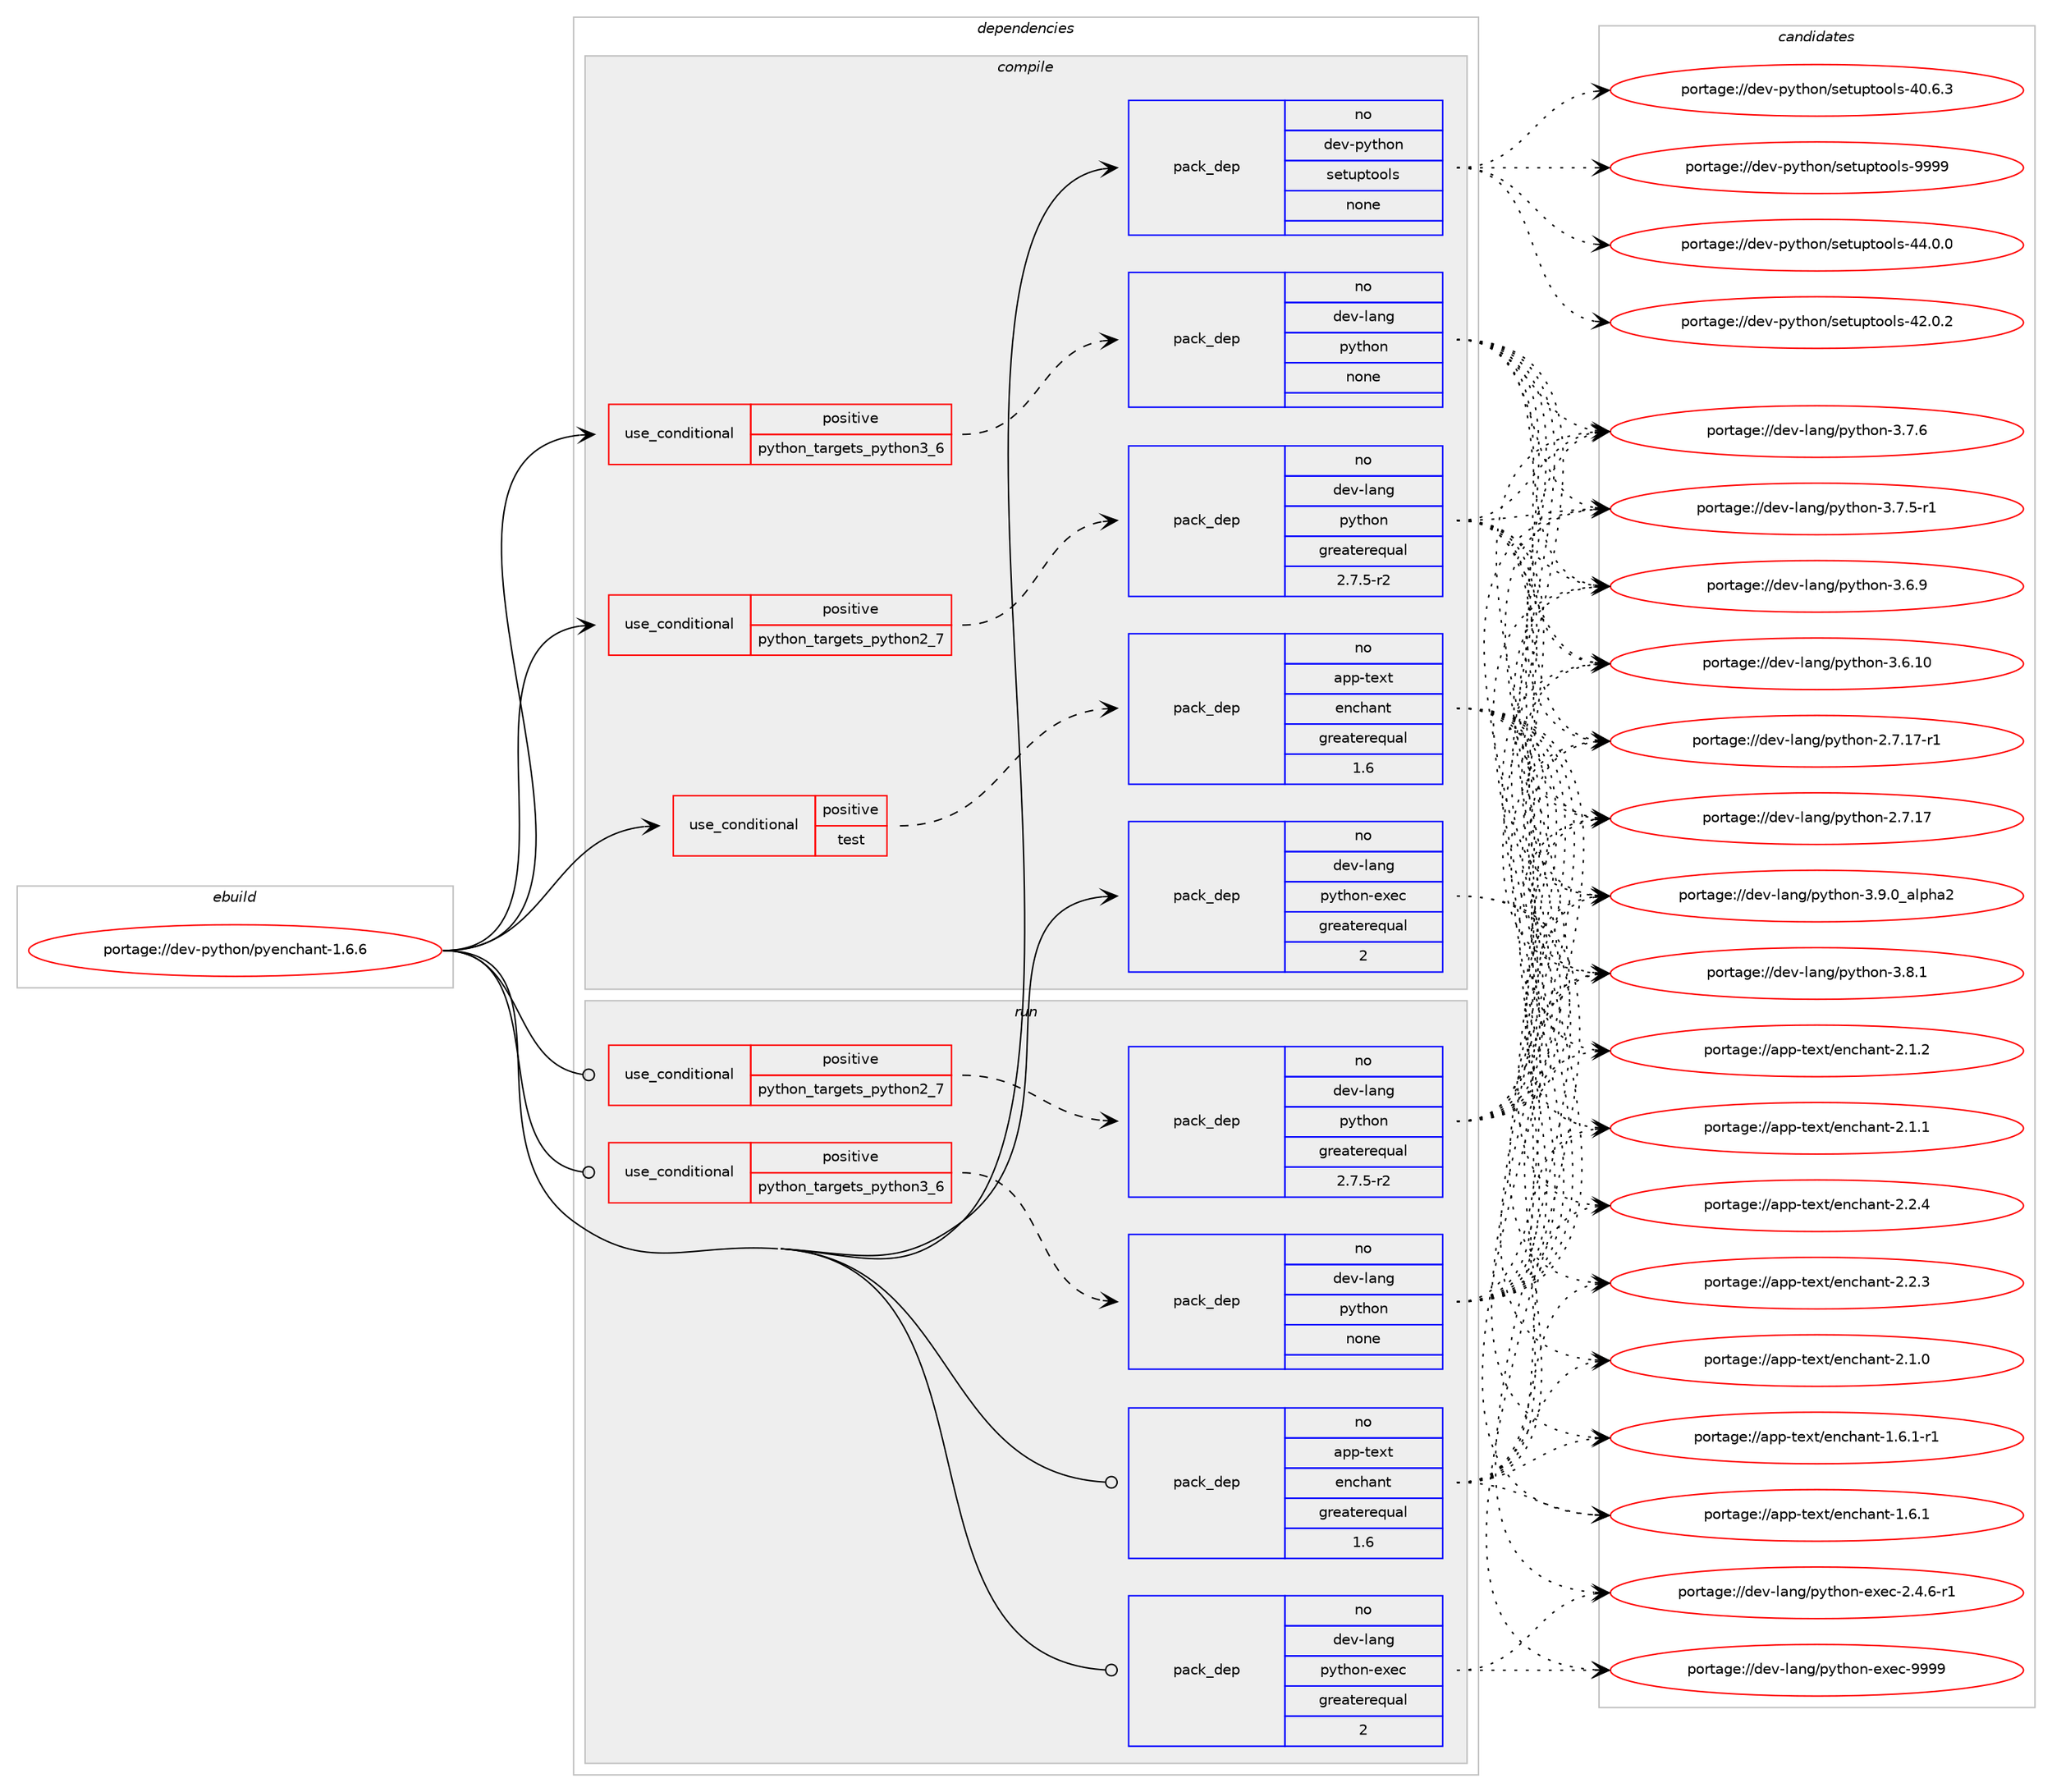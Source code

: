 digraph prolog {

# *************
# Graph options
# *************

newrank=true;
concentrate=true;
compound=true;
graph [rankdir=LR,fontname=Helvetica,fontsize=10,ranksep=1.5];#, ranksep=2.5, nodesep=0.2];
edge  [arrowhead=vee];
node  [fontname=Helvetica,fontsize=10];

# **********
# The ebuild
# **********

subgraph cluster_leftcol {
color=gray;
label=<<i>ebuild</i>>;
id [label="portage://dev-python/pyenchant-1.6.6", color=red, width=4, href="../dev-python/pyenchant-1.6.6.svg"];
}

# ****************
# The dependencies
# ****************

subgraph cluster_midcol {
color=gray;
label=<<i>dependencies</i>>;
subgraph cluster_compile {
fillcolor="#eeeeee";
style=filled;
label=<<i>compile</i>>;
subgraph cond109617 {
dependency438590 [label=<<TABLE BORDER="0" CELLBORDER="1" CELLSPACING="0" CELLPADDING="4"><TR><TD ROWSPAN="3" CELLPADDING="10">use_conditional</TD></TR><TR><TD>positive</TD></TR><TR><TD>python_targets_python2_7</TD></TR></TABLE>>, shape=none, color=red];
subgraph pack324035 {
dependency438591 [label=<<TABLE BORDER="0" CELLBORDER="1" CELLSPACING="0" CELLPADDING="4" WIDTH="220"><TR><TD ROWSPAN="6" CELLPADDING="30">pack_dep</TD></TR><TR><TD WIDTH="110">no</TD></TR><TR><TD>dev-lang</TD></TR><TR><TD>python</TD></TR><TR><TD>greaterequal</TD></TR><TR><TD>2.7.5-r2</TD></TR></TABLE>>, shape=none, color=blue];
}
dependency438590:e -> dependency438591:w [weight=20,style="dashed",arrowhead="vee"];
}
id:e -> dependency438590:w [weight=20,style="solid",arrowhead="vee"];
subgraph cond109618 {
dependency438592 [label=<<TABLE BORDER="0" CELLBORDER="1" CELLSPACING="0" CELLPADDING="4"><TR><TD ROWSPAN="3" CELLPADDING="10">use_conditional</TD></TR><TR><TD>positive</TD></TR><TR><TD>python_targets_python3_6</TD></TR></TABLE>>, shape=none, color=red];
subgraph pack324036 {
dependency438593 [label=<<TABLE BORDER="0" CELLBORDER="1" CELLSPACING="0" CELLPADDING="4" WIDTH="220"><TR><TD ROWSPAN="6" CELLPADDING="30">pack_dep</TD></TR><TR><TD WIDTH="110">no</TD></TR><TR><TD>dev-lang</TD></TR><TR><TD>python</TD></TR><TR><TD>none</TD></TR><TR><TD></TD></TR></TABLE>>, shape=none, color=blue];
}
dependency438592:e -> dependency438593:w [weight=20,style="dashed",arrowhead="vee"];
}
id:e -> dependency438592:w [weight=20,style="solid",arrowhead="vee"];
subgraph cond109619 {
dependency438594 [label=<<TABLE BORDER="0" CELLBORDER="1" CELLSPACING="0" CELLPADDING="4"><TR><TD ROWSPAN="3" CELLPADDING="10">use_conditional</TD></TR><TR><TD>positive</TD></TR><TR><TD>test</TD></TR></TABLE>>, shape=none, color=red];
subgraph pack324037 {
dependency438595 [label=<<TABLE BORDER="0" CELLBORDER="1" CELLSPACING="0" CELLPADDING="4" WIDTH="220"><TR><TD ROWSPAN="6" CELLPADDING="30">pack_dep</TD></TR><TR><TD WIDTH="110">no</TD></TR><TR><TD>app-text</TD></TR><TR><TD>enchant</TD></TR><TR><TD>greaterequal</TD></TR><TR><TD>1.6</TD></TR></TABLE>>, shape=none, color=blue];
}
dependency438594:e -> dependency438595:w [weight=20,style="dashed",arrowhead="vee"];
}
id:e -> dependency438594:w [weight=20,style="solid",arrowhead="vee"];
subgraph pack324038 {
dependency438596 [label=<<TABLE BORDER="0" CELLBORDER="1" CELLSPACING="0" CELLPADDING="4" WIDTH="220"><TR><TD ROWSPAN="6" CELLPADDING="30">pack_dep</TD></TR><TR><TD WIDTH="110">no</TD></TR><TR><TD>dev-lang</TD></TR><TR><TD>python-exec</TD></TR><TR><TD>greaterequal</TD></TR><TR><TD>2</TD></TR></TABLE>>, shape=none, color=blue];
}
id:e -> dependency438596:w [weight=20,style="solid",arrowhead="vee"];
subgraph pack324039 {
dependency438597 [label=<<TABLE BORDER="0" CELLBORDER="1" CELLSPACING="0" CELLPADDING="4" WIDTH="220"><TR><TD ROWSPAN="6" CELLPADDING="30">pack_dep</TD></TR><TR><TD WIDTH="110">no</TD></TR><TR><TD>dev-python</TD></TR><TR><TD>setuptools</TD></TR><TR><TD>none</TD></TR><TR><TD></TD></TR></TABLE>>, shape=none, color=blue];
}
id:e -> dependency438597:w [weight=20,style="solid",arrowhead="vee"];
}
subgraph cluster_compileandrun {
fillcolor="#eeeeee";
style=filled;
label=<<i>compile and run</i>>;
}
subgraph cluster_run {
fillcolor="#eeeeee";
style=filled;
label=<<i>run</i>>;
subgraph cond109620 {
dependency438598 [label=<<TABLE BORDER="0" CELLBORDER="1" CELLSPACING="0" CELLPADDING="4"><TR><TD ROWSPAN="3" CELLPADDING="10">use_conditional</TD></TR><TR><TD>positive</TD></TR><TR><TD>python_targets_python2_7</TD></TR></TABLE>>, shape=none, color=red];
subgraph pack324040 {
dependency438599 [label=<<TABLE BORDER="0" CELLBORDER="1" CELLSPACING="0" CELLPADDING="4" WIDTH="220"><TR><TD ROWSPAN="6" CELLPADDING="30">pack_dep</TD></TR><TR><TD WIDTH="110">no</TD></TR><TR><TD>dev-lang</TD></TR><TR><TD>python</TD></TR><TR><TD>greaterequal</TD></TR><TR><TD>2.7.5-r2</TD></TR></TABLE>>, shape=none, color=blue];
}
dependency438598:e -> dependency438599:w [weight=20,style="dashed",arrowhead="vee"];
}
id:e -> dependency438598:w [weight=20,style="solid",arrowhead="odot"];
subgraph cond109621 {
dependency438600 [label=<<TABLE BORDER="0" CELLBORDER="1" CELLSPACING="0" CELLPADDING="4"><TR><TD ROWSPAN="3" CELLPADDING="10">use_conditional</TD></TR><TR><TD>positive</TD></TR><TR><TD>python_targets_python3_6</TD></TR></TABLE>>, shape=none, color=red];
subgraph pack324041 {
dependency438601 [label=<<TABLE BORDER="0" CELLBORDER="1" CELLSPACING="0" CELLPADDING="4" WIDTH="220"><TR><TD ROWSPAN="6" CELLPADDING="30">pack_dep</TD></TR><TR><TD WIDTH="110">no</TD></TR><TR><TD>dev-lang</TD></TR><TR><TD>python</TD></TR><TR><TD>none</TD></TR><TR><TD></TD></TR></TABLE>>, shape=none, color=blue];
}
dependency438600:e -> dependency438601:w [weight=20,style="dashed",arrowhead="vee"];
}
id:e -> dependency438600:w [weight=20,style="solid",arrowhead="odot"];
subgraph pack324042 {
dependency438602 [label=<<TABLE BORDER="0" CELLBORDER="1" CELLSPACING="0" CELLPADDING="4" WIDTH="220"><TR><TD ROWSPAN="6" CELLPADDING="30">pack_dep</TD></TR><TR><TD WIDTH="110">no</TD></TR><TR><TD>app-text</TD></TR><TR><TD>enchant</TD></TR><TR><TD>greaterequal</TD></TR><TR><TD>1.6</TD></TR></TABLE>>, shape=none, color=blue];
}
id:e -> dependency438602:w [weight=20,style="solid",arrowhead="odot"];
subgraph pack324043 {
dependency438603 [label=<<TABLE BORDER="0" CELLBORDER="1" CELLSPACING="0" CELLPADDING="4" WIDTH="220"><TR><TD ROWSPAN="6" CELLPADDING="30">pack_dep</TD></TR><TR><TD WIDTH="110">no</TD></TR><TR><TD>dev-lang</TD></TR><TR><TD>python-exec</TD></TR><TR><TD>greaterequal</TD></TR><TR><TD>2</TD></TR></TABLE>>, shape=none, color=blue];
}
id:e -> dependency438603:w [weight=20,style="solid",arrowhead="odot"];
}
}

# **************
# The candidates
# **************

subgraph cluster_choices {
rank=same;
color=gray;
label=<<i>candidates</i>>;

subgraph choice324035 {
color=black;
nodesep=1;
choice10010111845108971101034711212111610411111045514657464895971081121049750 [label="portage://dev-lang/python-3.9.0_alpha2", color=red, width=4,href="../dev-lang/python-3.9.0_alpha2.svg"];
choice100101118451089711010347112121116104111110455146564649 [label="portage://dev-lang/python-3.8.1", color=red, width=4,href="../dev-lang/python-3.8.1.svg"];
choice100101118451089711010347112121116104111110455146554654 [label="portage://dev-lang/python-3.7.6", color=red, width=4,href="../dev-lang/python-3.7.6.svg"];
choice1001011184510897110103471121211161041111104551465546534511449 [label="portage://dev-lang/python-3.7.5-r1", color=red, width=4,href="../dev-lang/python-3.7.5-r1.svg"];
choice100101118451089711010347112121116104111110455146544657 [label="portage://dev-lang/python-3.6.9", color=red, width=4,href="../dev-lang/python-3.6.9.svg"];
choice10010111845108971101034711212111610411111045514654464948 [label="portage://dev-lang/python-3.6.10", color=red, width=4,href="../dev-lang/python-3.6.10.svg"];
choice100101118451089711010347112121116104111110455046554649554511449 [label="portage://dev-lang/python-2.7.17-r1", color=red, width=4,href="../dev-lang/python-2.7.17-r1.svg"];
choice10010111845108971101034711212111610411111045504655464955 [label="portage://dev-lang/python-2.7.17", color=red, width=4,href="../dev-lang/python-2.7.17.svg"];
dependency438591:e -> choice10010111845108971101034711212111610411111045514657464895971081121049750:w [style=dotted,weight="100"];
dependency438591:e -> choice100101118451089711010347112121116104111110455146564649:w [style=dotted,weight="100"];
dependency438591:e -> choice100101118451089711010347112121116104111110455146554654:w [style=dotted,weight="100"];
dependency438591:e -> choice1001011184510897110103471121211161041111104551465546534511449:w [style=dotted,weight="100"];
dependency438591:e -> choice100101118451089711010347112121116104111110455146544657:w [style=dotted,weight="100"];
dependency438591:e -> choice10010111845108971101034711212111610411111045514654464948:w [style=dotted,weight="100"];
dependency438591:e -> choice100101118451089711010347112121116104111110455046554649554511449:w [style=dotted,weight="100"];
dependency438591:e -> choice10010111845108971101034711212111610411111045504655464955:w [style=dotted,weight="100"];
}
subgraph choice324036 {
color=black;
nodesep=1;
choice10010111845108971101034711212111610411111045514657464895971081121049750 [label="portage://dev-lang/python-3.9.0_alpha2", color=red, width=4,href="../dev-lang/python-3.9.0_alpha2.svg"];
choice100101118451089711010347112121116104111110455146564649 [label="portage://dev-lang/python-3.8.1", color=red, width=4,href="../dev-lang/python-3.8.1.svg"];
choice100101118451089711010347112121116104111110455146554654 [label="portage://dev-lang/python-3.7.6", color=red, width=4,href="../dev-lang/python-3.7.6.svg"];
choice1001011184510897110103471121211161041111104551465546534511449 [label="portage://dev-lang/python-3.7.5-r1", color=red, width=4,href="../dev-lang/python-3.7.5-r1.svg"];
choice100101118451089711010347112121116104111110455146544657 [label="portage://dev-lang/python-3.6.9", color=red, width=4,href="../dev-lang/python-3.6.9.svg"];
choice10010111845108971101034711212111610411111045514654464948 [label="portage://dev-lang/python-3.6.10", color=red, width=4,href="../dev-lang/python-3.6.10.svg"];
choice100101118451089711010347112121116104111110455046554649554511449 [label="portage://dev-lang/python-2.7.17-r1", color=red, width=4,href="../dev-lang/python-2.7.17-r1.svg"];
choice10010111845108971101034711212111610411111045504655464955 [label="portage://dev-lang/python-2.7.17", color=red, width=4,href="../dev-lang/python-2.7.17.svg"];
dependency438593:e -> choice10010111845108971101034711212111610411111045514657464895971081121049750:w [style=dotted,weight="100"];
dependency438593:e -> choice100101118451089711010347112121116104111110455146564649:w [style=dotted,weight="100"];
dependency438593:e -> choice100101118451089711010347112121116104111110455146554654:w [style=dotted,weight="100"];
dependency438593:e -> choice1001011184510897110103471121211161041111104551465546534511449:w [style=dotted,weight="100"];
dependency438593:e -> choice100101118451089711010347112121116104111110455146544657:w [style=dotted,weight="100"];
dependency438593:e -> choice10010111845108971101034711212111610411111045514654464948:w [style=dotted,weight="100"];
dependency438593:e -> choice100101118451089711010347112121116104111110455046554649554511449:w [style=dotted,weight="100"];
dependency438593:e -> choice10010111845108971101034711212111610411111045504655464955:w [style=dotted,weight="100"];
}
subgraph choice324037 {
color=black;
nodesep=1;
choice9711211245116101120116471011109910497110116455046504652 [label="portage://app-text/enchant-2.2.4", color=red, width=4,href="../app-text/enchant-2.2.4.svg"];
choice9711211245116101120116471011109910497110116455046504651 [label="portage://app-text/enchant-2.2.3", color=red, width=4,href="../app-text/enchant-2.2.3.svg"];
choice9711211245116101120116471011109910497110116455046494650 [label="portage://app-text/enchant-2.1.2", color=red, width=4,href="../app-text/enchant-2.1.2.svg"];
choice9711211245116101120116471011109910497110116455046494649 [label="portage://app-text/enchant-2.1.1", color=red, width=4,href="../app-text/enchant-2.1.1.svg"];
choice9711211245116101120116471011109910497110116455046494648 [label="portage://app-text/enchant-2.1.0", color=red, width=4,href="../app-text/enchant-2.1.0.svg"];
choice97112112451161011201164710111099104971101164549465446494511449 [label="portage://app-text/enchant-1.6.1-r1", color=red, width=4,href="../app-text/enchant-1.6.1-r1.svg"];
choice9711211245116101120116471011109910497110116454946544649 [label="portage://app-text/enchant-1.6.1", color=red, width=4,href="../app-text/enchant-1.6.1.svg"];
dependency438595:e -> choice9711211245116101120116471011109910497110116455046504652:w [style=dotted,weight="100"];
dependency438595:e -> choice9711211245116101120116471011109910497110116455046504651:w [style=dotted,weight="100"];
dependency438595:e -> choice9711211245116101120116471011109910497110116455046494650:w [style=dotted,weight="100"];
dependency438595:e -> choice9711211245116101120116471011109910497110116455046494649:w [style=dotted,weight="100"];
dependency438595:e -> choice9711211245116101120116471011109910497110116455046494648:w [style=dotted,weight="100"];
dependency438595:e -> choice97112112451161011201164710111099104971101164549465446494511449:w [style=dotted,weight="100"];
dependency438595:e -> choice9711211245116101120116471011109910497110116454946544649:w [style=dotted,weight="100"];
}
subgraph choice324038 {
color=black;
nodesep=1;
choice10010111845108971101034711212111610411111045101120101994557575757 [label="portage://dev-lang/python-exec-9999", color=red, width=4,href="../dev-lang/python-exec-9999.svg"];
choice10010111845108971101034711212111610411111045101120101994550465246544511449 [label="portage://dev-lang/python-exec-2.4.6-r1", color=red, width=4,href="../dev-lang/python-exec-2.4.6-r1.svg"];
dependency438596:e -> choice10010111845108971101034711212111610411111045101120101994557575757:w [style=dotted,weight="100"];
dependency438596:e -> choice10010111845108971101034711212111610411111045101120101994550465246544511449:w [style=dotted,weight="100"];
}
subgraph choice324039 {
color=black;
nodesep=1;
choice10010111845112121116104111110471151011161171121161111111081154557575757 [label="portage://dev-python/setuptools-9999", color=red, width=4,href="../dev-python/setuptools-9999.svg"];
choice100101118451121211161041111104711510111611711211611111110811545525246484648 [label="portage://dev-python/setuptools-44.0.0", color=red, width=4,href="../dev-python/setuptools-44.0.0.svg"];
choice100101118451121211161041111104711510111611711211611111110811545525046484650 [label="portage://dev-python/setuptools-42.0.2", color=red, width=4,href="../dev-python/setuptools-42.0.2.svg"];
choice100101118451121211161041111104711510111611711211611111110811545524846544651 [label="portage://dev-python/setuptools-40.6.3", color=red, width=4,href="../dev-python/setuptools-40.6.3.svg"];
dependency438597:e -> choice10010111845112121116104111110471151011161171121161111111081154557575757:w [style=dotted,weight="100"];
dependency438597:e -> choice100101118451121211161041111104711510111611711211611111110811545525246484648:w [style=dotted,weight="100"];
dependency438597:e -> choice100101118451121211161041111104711510111611711211611111110811545525046484650:w [style=dotted,weight="100"];
dependency438597:e -> choice100101118451121211161041111104711510111611711211611111110811545524846544651:w [style=dotted,weight="100"];
}
subgraph choice324040 {
color=black;
nodesep=1;
choice10010111845108971101034711212111610411111045514657464895971081121049750 [label="portage://dev-lang/python-3.9.0_alpha2", color=red, width=4,href="../dev-lang/python-3.9.0_alpha2.svg"];
choice100101118451089711010347112121116104111110455146564649 [label="portage://dev-lang/python-3.8.1", color=red, width=4,href="../dev-lang/python-3.8.1.svg"];
choice100101118451089711010347112121116104111110455146554654 [label="portage://dev-lang/python-3.7.6", color=red, width=4,href="../dev-lang/python-3.7.6.svg"];
choice1001011184510897110103471121211161041111104551465546534511449 [label="portage://dev-lang/python-3.7.5-r1", color=red, width=4,href="../dev-lang/python-3.7.5-r1.svg"];
choice100101118451089711010347112121116104111110455146544657 [label="portage://dev-lang/python-3.6.9", color=red, width=4,href="../dev-lang/python-3.6.9.svg"];
choice10010111845108971101034711212111610411111045514654464948 [label="portage://dev-lang/python-3.6.10", color=red, width=4,href="../dev-lang/python-3.6.10.svg"];
choice100101118451089711010347112121116104111110455046554649554511449 [label="portage://dev-lang/python-2.7.17-r1", color=red, width=4,href="../dev-lang/python-2.7.17-r1.svg"];
choice10010111845108971101034711212111610411111045504655464955 [label="portage://dev-lang/python-2.7.17", color=red, width=4,href="../dev-lang/python-2.7.17.svg"];
dependency438599:e -> choice10010111845108971101034711212111610411111045514657464895971081121049750:w [style=dotted,weight="100"];
dependency438599:e -> choice100101118451089711010347112121116104111110455146564649:w [style=dotted,weight="100"];
dependency438599:e -> choice100101118451089711010347112121116104111110455146554654:w [style=dotted,weight="100"];
dependency438599:e -> choice1001011184510897110103471121211161041111104551465546534511449:w [style=dotted,weight="100"];
dependency438599:e -> choice100101118451089711010347112121116104111110455146544657:w [style=dotted,weight="100"];
dependency438599:e -> choice10010111845108971101034711212111610411111045514654464948:w [style=dotted,weight="100"];
dependency438599:e -> choice100101118451089711010347112121116104111110455046554649554511449:w [style=dotted,weight="100"];
dependency438599:e -> choice10010111845108971101034711212111610411111045504655464955:w [style=dotted,weight="100"];
}
subgraph choice324041 {
color=black;
nodesep=1;
choice10010111845108971101034711212111610411111045514657464895971081121049750 [label="portage://dev-lang/python-3.9.0_alpha2", color=red, width=4,href="../dev-lang/python-3.9.0_alpha2.svg"];
choice100101118451089711010347112121116104111110455146564649 [label="portage://dev-lang/python-3.8.1", color=red, width=4,href="../dev-lang/python-3.8.1.svg"];
choice100101118451089711010347112121116104111110455146554654 [label="portage://dev-lang/python-3.7.6", color=red, width=4,href="../dev-lang/python-3.7.6.svg"];
choice1001011184510897110103471121211161041111104551465546534511449 [label="portage://dev-lang/python-3.7.5-r1", color=red, width=4,href="../dev-lang/python-3.7.5-r1.svg"];
choice100101118451089711010347112121116104111110455146544657 [label="portage://dev-lang/python-3.6.9", color=red, width=4,href="../dev-lang/python-3.6.9.svg"];
choice10010111845108971101034711212111610411111045514654464948 [label="portage://dev-lang/python-3.6.10", color=red, width=4,href="../dev-lang/python-3.6.10.svg"];
choice100101118451089711010347112121116104111110455046554649554511449 [label="portage://dev-lang/python-2.7.17-r1", color=red, width=4,href="../dev-lang/python-2.7.17-r1.svg"];
choice10010111845108971101034711212111610411111045504655464955 [label="portage://dev-lang/python-2.7.17", color=red, width=4,href="../dev-lang/python-2.7.17.svg"];
dependency438601:e -> choice10010111845108971101034711212111610411111045514657464895971081121049750:w [style=dotted,weight="100"];
dependency438601:e -> choice100101118451089711010347112121116104111110455146564649:w [style=dotted,weight="100"];
dependency438601:e -> choice100101118451089711010347112121116104111110455146554654:w [style=dotted,weight="100"];
dependency438601:e -> choice1001011184510897110103471121211161041111104551465546534511449:w [style=dotted,weight="100"];
dependency438601:e -> choice100101118451089711010347112121116104111110455146544657:w [style=dotted,weight="100"];
dependency438601:e -> choice10010111845108971101034711212111610411111045514654464948:w [style=dotted,weight="100"];
dependency438601:e -> choice100101118451089711010347112121116104111110455046554649554511449:w [style=dotted,weight="100"];
dependency438601:e -> choice10010111845108971101034711212111610411111045504655464955:w [style=dotted,weight="100"];
}
subgraph choice324042 {
color=black;
nodesep=1;
choice9711211245116101120116471011109910497110116455046504652 [label="portage://app-text/enchant-2.2.4", color=red, width=4,href="../app-text/enchant-2.2.4.svg"];
choice9711211245116101120116471011109910497110116455046504651 [label="portage://app-text/enchant-2.2.3", color=red, width=4,href="../app-text/enchant-2.2.3.svg"];
choice9711211245116101120116471011109910497110116455046494650 [label="portage://app-text/enchant-2.1.2", color=red, width=4,href="../app-text/enchant-2.1.2.svg"];
choice9711211245116101120116471011109910497110116455046494649 [label="portage://app-text/enchant-2.1.1", color=red, width=4,href="../app-text/enchant-2.1.1.svg"];
choice9711211245116101120116471011109910497110116455046494648 [label="portage://app-text/enchant-2.1.0", color=red, width=4,href="../app-text/enchant-2.1.0.svg"];
choice97112112451161011201164710111099104971101164549465446494511449 [label="portage://app-text/enchant-1.6.1-r1", color=red, width=4,href="../app-text/enchant-1.6.1-r1.svg"];
choice9711211245116101120116471011109910497110116454946544649 [label="portage://app-text/enchant-1.6.1", color=red, width=4,href="../app-text/enchant-1.6.1.svg"];
dependency438602:e -> choice9711211245116101120116471011109910497110116455046504652:w [style=dotted,weight="100"];
dependency438602:e -> choice9711211245116101120116471011109910497110116455046504651:w [style=dotted,weight="100"];
dependency438602:e -> choice9711211245116101120116471011109910497110116455046494650:w [style=dotted,weight="100"];
dependency438602:e -> choice9711211245116101120116471011109910497110116455046494649:w [style=dotted,weight="100"];
dependency438602:e -> choice9711211245116101120116471011109910497110116455046494648:w [style=dotted,weight="100"];
dependency438602:e -> choice97112112451161011201164710111099104971101164549465446494511449:w [style=dotted,weight="100"];
dependency438602:e -> choice9711211245116101120116471011109910497110116454946544649:w [style=dotted,weight="100"];
}
subgraph choice324043 {
color=black;
nodesep=1;
choice10010111845108971101034711212111610411111045101120101994557575757 [label="portage://dev-lang/python-exec-9999", color=red, width=4,href="../dev-lang/python-exec-9999.svg"];
choice10010111845108971101034711212111610411111045101120101994550465246544511449 [label="portage://dev-lang/python-exec-2.4.6-r1", color=red, width=4,href="../dev-lang/python-exec-2.4.6-r1.svg"];
dependency438603:e -> choice10010111845108971101034711212111610411111045101120101994557575757:w [style=dotted,weight="100"];
dependency438603:e -> choice10010111845108971101034711212111610411111045101120101994550465246544511449:w [style=dotted,weight="100"];
}
}

}

